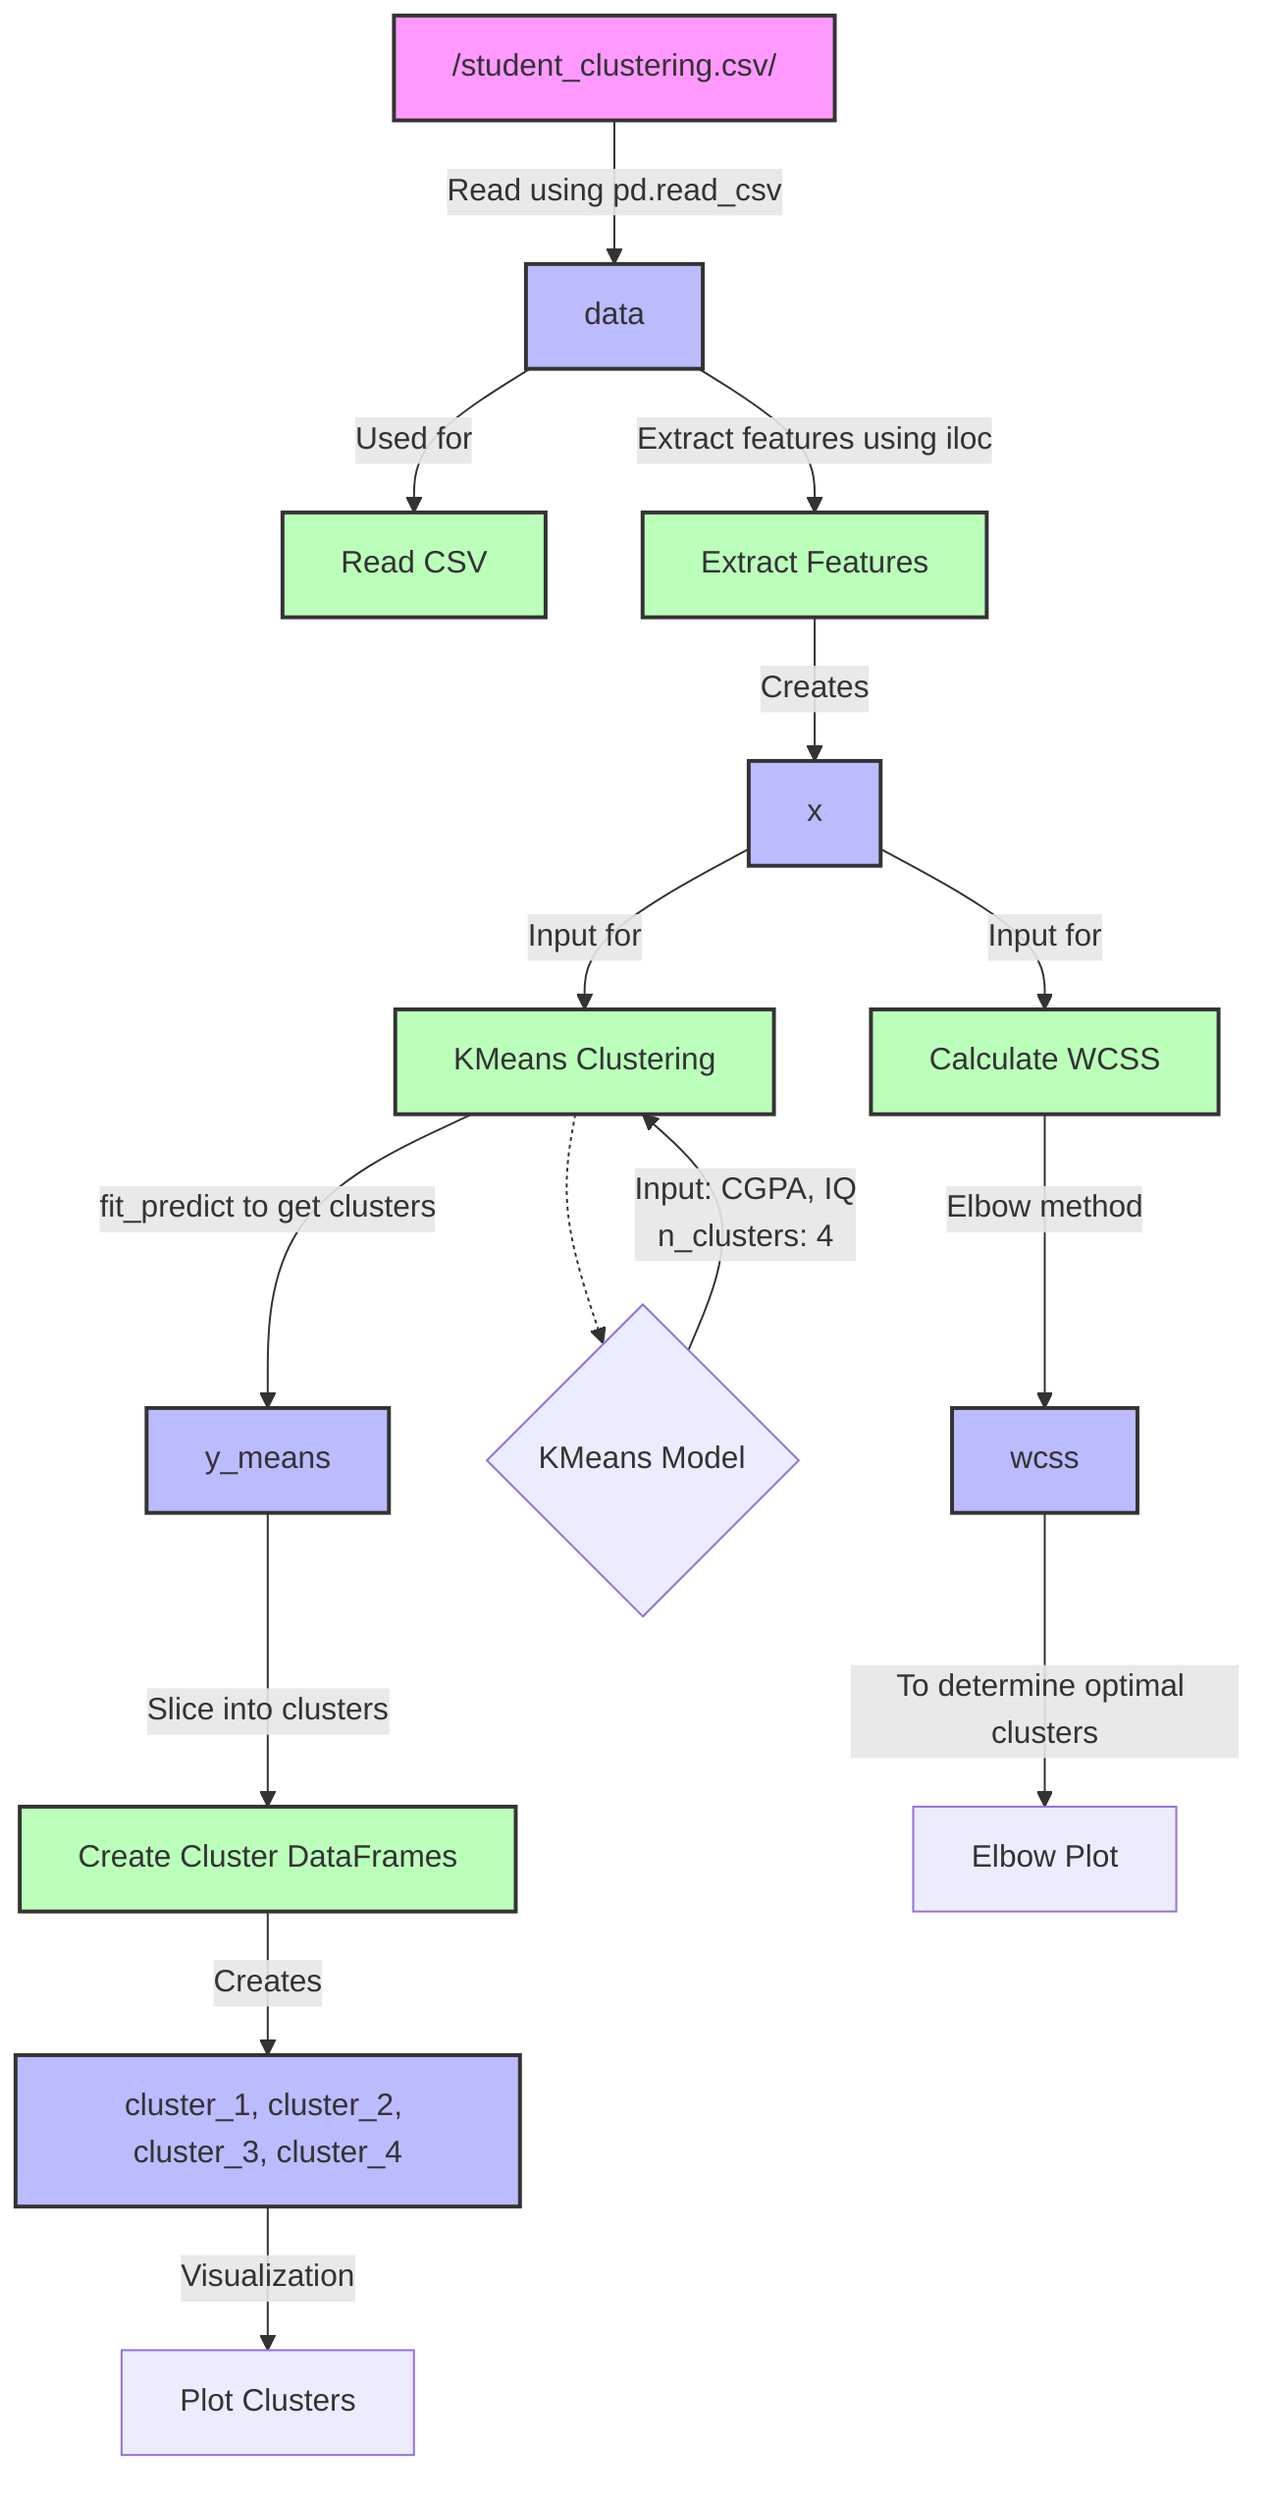 flowchart TD
    %% Data Sources
    A["/student_clustering.csv/"]:::dataSource

    %% Data Variables
    B1[data]:::dataVar
    B2[x]:::dataVar
    B3[y_means]:::dataVar
    B4[cluster_1, cluster_2, cluster_3, cluster_4]:::dataVar
    B5[wcss]:::dataVar

    %% Processes
    C1[Read CSV]:::process
    C2[Extract Features]:::process
    C3[KMeans Clustering]:::process
    C4[Create Cluster DataFrames]:::process
    C5[Calculate WCSS]:::process

    %% Data Source to Variable
    A -->|Read using pd.read_csv| B1
    B1 -->|Used for| C1

    %% Data Variable Transformations
    B1 -->|Extract features using iloc| C2
    C2 -->|Creates| B2
    B2 -->|Input for| C3

    %% Model Usage
    C3 -->|fit_predict to get clusters| B3
    C3 -.-> KMeans{KMeans Model}
    KMeans -->|Input: CGPA, IQ\nn_clusters: 4| C3

    %% Cluster DataFrames Creation
    B3 -->|Slice into clusters| C4
    C4 -->|Creates| B4
    B4 -->|Visualization| D[Plot Clusters]

    %% WCSS Calculation
    B2 -->|Input for| C5
    C5 -->|Elbow method| B5
    B5 -->|To determine optimal clusters| E[Elbow Plot]

    %% Styles
    classDef dataSource fill:#f9f,stroke:#333,stroke-width:2px;
    classDef dataVar fill:#bbf,stroke:#333,stroke-width:2px;
    classDef process fill:#bfb,stroke:#333,stroke-width:2px;